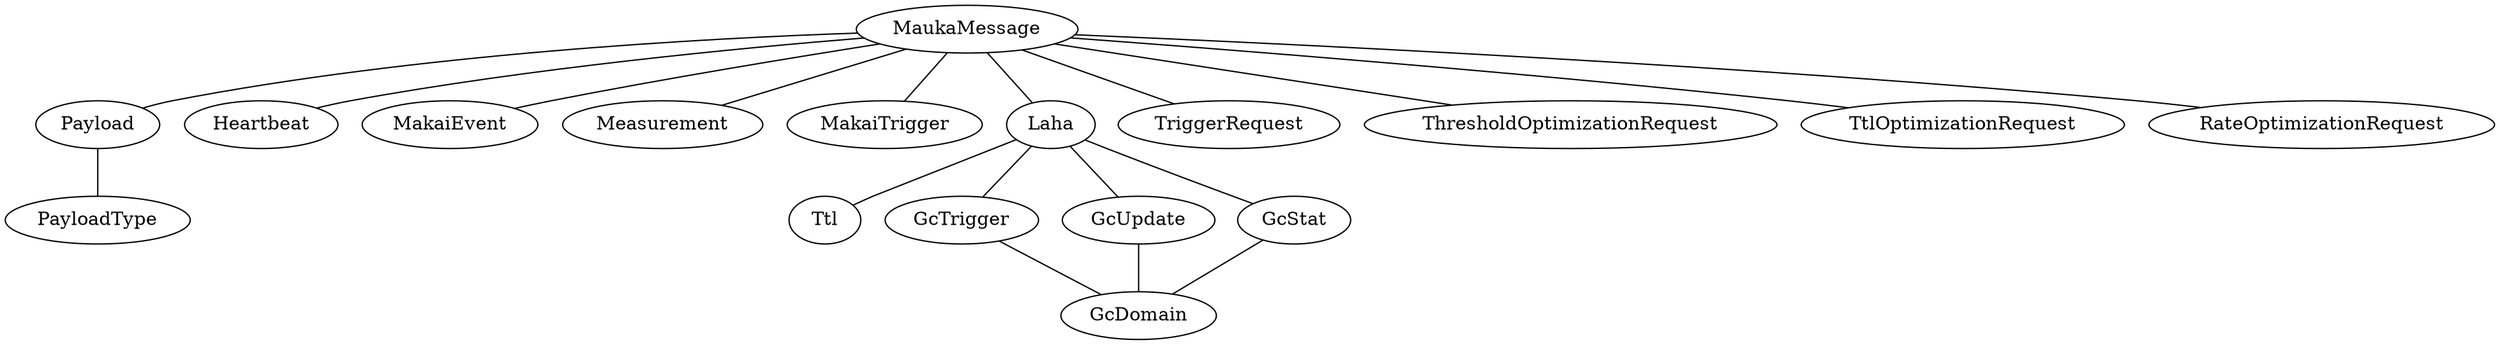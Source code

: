graph MaukaMessages {
  MaukaMessage -- Payload
  MaukaMessage -- Heartbeat
  MaukaMessage -- MakaiEvent
  MaukaMessage -- Measurement
  MaukaMessage -- MakaiTrigger
  MaukaMessage -- Laha
  MaukaMessage -- TriggerRequest
  MaukaMessage -- ThresholdOptimizationRequest
  MaukaMessage -- TtlOptimizationRequest
  MaukaMessage -- RateOptimizationRequest

  Payload -- PayloadType

  Laha -- Ttl
  Laha -- GcTrigger
  Laha -- GcUpdate
  Laha -- GcStat

  GcTrigger -- GcDomain
  GcUpdate -- GcDomain
  GcStat -- GcDomain
}
